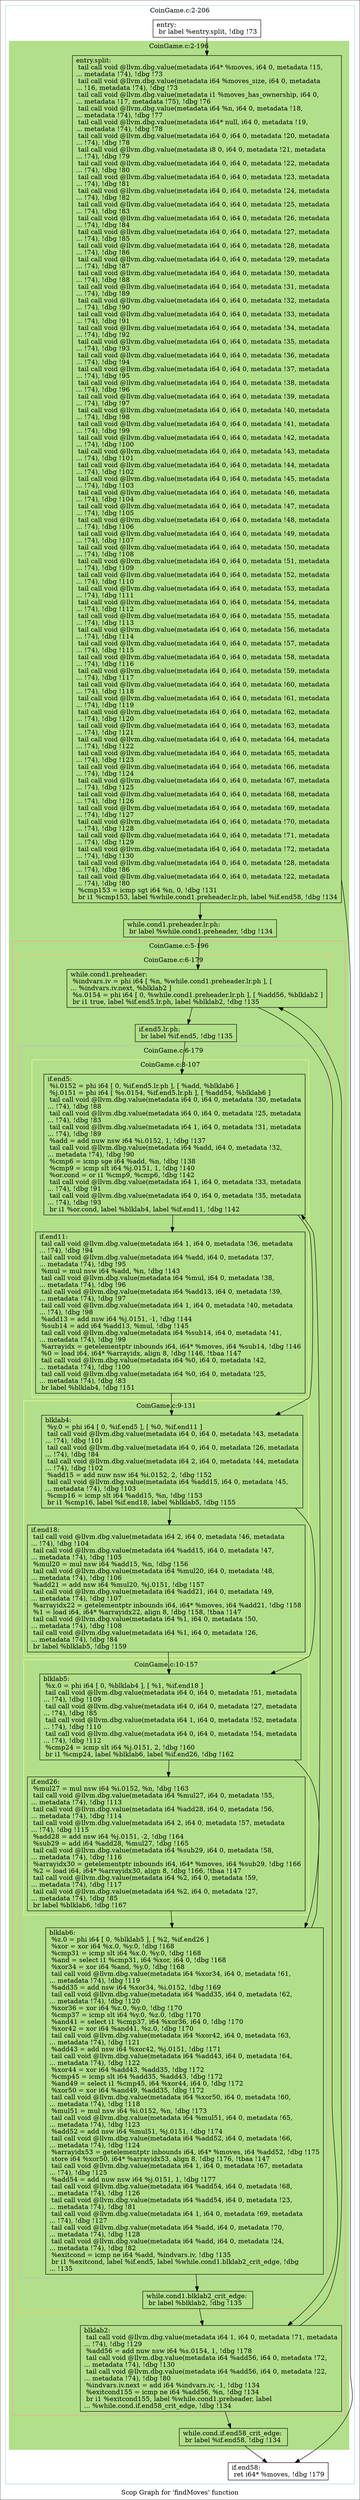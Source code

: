 digraph "Scop Graph for 'findMoves' function" {
	label="Scop Graph for 'findMoves' function";

	Node0x9a46870 [shape=record,label="{entry:\l  br label %entry.split, !dbg !73\l}"];
	Node0x9a46870 -> Node0x9a47090;
	Node0x9a47090 [shape=record,label="{entry.split:                                      \l  tail call void @llvm.dbg.value(metadata i64* %moves, i64 0, metadata !15,\l... metadata !74), !dbg !73\l  tail call void @llvm.dbg.value(metadata i64 %moves_size, i64 0, metadata\l... !16, metadata !74), !dbg !73\l  tail call void @llvm.dbg.value(metadata i1 %moves_has_ownership, i64 0,\l... metadata !17, metadata !75), !dbg !76\l  tail call void @llvm.dbg.value(metadata i64 %n, i64 0, metadata !18,\l... metadata !74), !dbg !77\l  tail call void @llvm.dbg.value(metadata i64* null, i64 0, metadata !19,\l... metadata !74), !dbg !78\l  tail call void @llvm.dbg.value(metadata i64 0, i64 0, metadata !20, metadata\l... !74), !dbg !78\l  tail call void @llvm.dbg.value(metadata i8 0, i64 0, metadata !21, metadata\l... !74), !dbg !79\l  tail call void @llvm.dbg.value(metadata i64 0, i64 0, metadata !22, metadata\l... !74), !dbg !80\l  tail call void @llvm.dbg.value(metadata i64 0, i64 0, metadata !23, metadata\l... !74), !dbg !81\l  tail call void @llvm.dbg.value(metadata i64 0, i64 0, metadata !24, metadata\l... !74), !dbg !82\l  tail call void @llvm.dbg.value(metadata i64 0, i64 0, metadata !25, metadata\l... !74), !dbg !83\l  tail call void @llvm.dbg.value(metadata i64 0, i64 0, metadata !26, metadata\l... !74), !dbg !84\l  tail call void @llvm.dbg.value(metadata i64 0, i64 0, metadata !27, metadata\l... !74), !dbg !85\l  tail call void @llvm.dbg.value(metadata i64 0, i64 0, metadata !28, metadata\l... !74), !dbg !86\l  tail call void @llvm.dbg.value(metadata i64 0, i64 0, metadata !29, metadata\l... !74), !dbg !87\l  tail call void @llvm.dbg.value(metadata i64 0, i64 0, metadata !30, metadata\l... !74), !dbg !88\l  tail call void @llvm.dbg.value(metadata i64 0, i64 0, metadata !31, metadata\l... !74), !dbg !89\l  tail call void @llvm.dbg.value(metadata i64 0, i64 0, metadata !32, metadata\l... !74), !dbg !90\l  tail call void @llvm.dbg.value(metadata i64 0, i64 0, metadata !33, metadata\l... !74), !dbg !91\l  tail call void @llvm.dbg.value(metadata i64 0, i64 0, metadata !34, metadata\l... !74), !dbg !92\l  tail call void @llvm.dbg.value(metadata i64 0, i64 0, metadata !35, metadata\l... !74), !dbg !93\l  tail call void @llvm.dbg.value(metadata i64 0, i64 0, metadata !36, metadata\l... !74), !dbg !94\l  tail call void @llvm.dbg.value(metadata i64 0, i64 0, metadata !37, metadata\l... !74), !dbg !95\l  tail call void @llvm.dbg.value(metadata i64 0, i64 0, metadata !38, metadata\l... !74), !dbg !96\l  tail call void @llvm.dbg.value(metadata i64 0, i64 0, metadata !39, metadata\l... !74), !dbg !97\l  tail call void @llvm.dbg.value(metadata i64 0, i64 0, metadata !40, metadata\l... !74), !dbg !98\l  tail call void @llvm.dbg.value(metadata i64 0, i64 0, metadata !41, metadata\l... !74), !dbg !99\l  tail call void @llvm.dbg.value(metadata i64 0, i64 0, metadata !42, metadata\l... !74), !dbg !100\l  tail call void @llvm.dbg.value(metadata i64 0, i64 0, metadata !43, metadata\l... !74), !dbg !101\l  tail call void @llvm.dbg.value(metadata i64 0, i64 0, metadata !44, metadata\l... !74), !dbg !102\l  tail call void @llvm.dbg.value(metadata i64 0, i64 0, metadata !45, metadata\l... !74), !dbg !103\l  tail call void @llvm.dbg.value(metadata i64 0, i64 0, metadata !46, metadata\l... !74), !dbg !104\l  tail call void @llvm.dbg.value(metadata i64 0, i64 0, metadata !47, metadata\l... !74), !dbg !105\l  tail call void @llvm.dbg.value(metadata i64 0, i64 0, metadata !48, metadata\l... !74), !dbg !106\l  tail call void @llvm.dbg.value(metadata i64 0, i64 0, metadata !49, metadata\l... !74), !dbg !107\l  tail call void @llvm.dbg.value(metadata i64 0, i64 0, metadata !50, metadata\l... !74), !dbg !108\l  tail call void @llvm.dbg.value(metadata i64 0, i64 0, metadata !51, metadata\l... !74), !dbg !109\l  tail call void @llvm.dbg.value(metadata i64 0, i64 0, metadata !52, metadata\l... !74), !dbg !110\l  tail call void @llvm.dbg.value(metadata i64 0, i64 0, metadata !53, metadata\l... !74), !dbg !111\l  tail call void @llvm.dbg.value(metadata i64 0, i64 0, metadata !54, metadata\l... !74), !dbg !112\l  tail call void @llvm.dbg.value(metadata i64 0, i64 0, metadata !55, metadata\l... !74), !dbg !113\l  tail call void @llvm.dbg.value(metadata i64 0, i64 0, metadata !56, metadata\l... !74), !dbg !114\l  tail call void @llvm.dbg.value(metadata i64 0, i64 0, metadata !57, metadata\l... !74), !dbg !115\l  tail call void @llvm.dbg.value(metadata i64 0, i64 0, metadata !58, metadata\l... !74), !dbg !116\l  tail call void @llvm.dbg.value(metadata i64 0, i64 0, metadata !59, metadata\l... !74), !dbg !117\l  tail call void @llvm.dbg.value(metadata i64 0, i64 0, metadata !60, metadata\l... !74), !dbg !118\l  tail call void @llvm.dbg.value(metadata i64 0, i64 0, metadata !61, metadata\l... !74), !dbg !119\l  tail call void @llvm.dbg.value(metadata i64 0, i64 0, metadata !62, metadata\l... !74), !dbg !120\l  tail call void @llvm.dbg.value(metadata i64 0, i64 0, metadata !63, metadata\l... !74), !dbg !121\l  tail call void @llvm.dbg.value(metadata i64 0, i64 0, metadata !64, metadata\l... !74), !dbg !122\l  tail call void @llvm.dbg.value(metadata i64 0, i64 0, metadata !65, metadata\l... !74), !dbg !123\l  tail call void @llvm.dbg.value(metadata i64 0, i64 0, metadata !66, metadata\l... !74), !dbg !124\l  tail call void @llvm.dbg.value(metadata i64 0, i64 0, metadata !67, metadata\l... !74), !dbg !125\l  tail call void @llvm.dbg.value(metadata i64 0, i64 0, metadata !68, metadata\l... !74), !dbg !126\l  tail call void @llvm.dbg.value(metadata i64 0, i64 0, metadata !69, metadata\l... !74), !dbg !127\l  tail call void @llvm.dbg.value(metadata i64 0, i64 0, metadata !70, metadata\l... !74), !dbg !128\l  tail call void @llvm.dbg.value(metadata i64 0, i64 0, metadata !71, metadata\l... !74), !dbg !129\l  tail call void @llvm.dbg.value(metadata i64 0, i64 0, metadata !72, metadata\l... !74), !dbg !130\l  tail call void @llvm.dbg.value(metadata i64 0, i64 0, metadata !28, metadata\l... !74), !dbg !86\l  tail call void @llvm.dbg.value(metadata i64 0, i64 0, metadata !22, metadata\l... !74), !dbg !80\l  %cmp153 = icmp sgt i64 %n, 0, !dbg !131\l  br i1 %cmp153, label %while.cond1.preheader.lr.ph, label %if.end58, !dbg !134\l}"];
	Node0x9a47090 -> Node0x9a91fe0;
	Node0x9a47090 -> Node0x9a41ac0;
	Node0x9a91fe0 [shape=record,label="{while.cond1.preheader.lr.ph:                      \l  br label %while.cond1.preheader, !dbg !134\l}"];
	Node0x9a91fe0 -> Node0x9a8ec70;
	Node0x9a8ec70 [shape=record,label="{while.cond1.preheader:                            \l  %indvars.iv = phi i64 [ %n, %while.cond1.preheader.lr.ph ], [\l... %indvars.iv.next, %blklab2 ]\l  %s.0154 = phi i64 [ 0, %while.cond1.preheader.lr.ph ], [ %add56, %blklab2 ]\l  br i1 true, label %if.end5.lr.ph, label %blklab2, !dbg !135\l}"];
	Node0x9a8ec70 -> Node0x9a52620;
	Node0x9a8ec70 -> Node0x9a41640;
	Node0x9a52620 [shape=record,label="{if.end5.lr.ph:                                    \l  br label %if.end5, !dbg !135\l}"];
	Node0x9a52620 -> Node0x9a593c0;
	Node0x9a593c0 [shape=record,label="{if.end5:                                          \l  %i.0152 = phi i64 [ 0, %if.end5.lr.ph ], [ %add, %blklab6 ]\l  %j.0151 = phi i64 [ %s.0154, %if.end5.lr.ph ], [ %add54, %blklab6 ]\l  tail call void @llvm.dbg.value(metadata i64 0, i64 0, metadata !30, metadata\l... !74), !dbg !88\l  tail call void @llvm.dbg.value(metadata i64 0, i64 0, metadata !25, metadata\l... !74), !dbg !83\l  tail call void @llvm.dbg.value(metadata i64 1, i64 0, metadata !31, metadata\l... !74), !dbg !89\l  %add = add nuw nsw i64 %i.0152, 1, !dbg !137\l  tail call void @llvm.dbg.value(metadata i64 %add, i64 0, metadata !32,\l... metadata !74), !dbg !90\l  %cmp6 = icmp sge i64 %add, %n, !dbg !138\l  %cmp9 = icmp slt i64 %j.0151, 1, !dbg !140\l  %or.cond = or i1 %cmp9, %cmp6, !dbg !142\l  tail call void @llvm.dbg.value(metadata i64 1, i64 0, metadata !33, metadata\l... !74), !dbg !91\l  tail call void @llvm.dbg.value(metadata i64 0, i64 0, metadata !35, metadata\l... !74), !dbg !93\l  br i1 %or.cond, label %blklab4, label %if.end11, !dbg !142\l}"];
	Node0x9a593c0 -> Node0x9a28b70;
	Node0x9a593c0 -> Node0x9a8fdd0;
	Node0x9a28b70 [shape=record,label="{blklab4:                                          \l  %y.0 = phi i64 [ 0, %if.end5 ], [ %0, %if.end11 ]\l  tail call void @llvm.dbg.value(metadata i64 0, i64 0, metadata !43, metadata\l... !74), !dbg !101\l  tail call void @llvm.dbg.value(metadata i64 0, i64 0, metadata !26, metadata\l... !74), !dbg !84\l  tail call void @llvm.dbg.value(metadata i64 2, i64 0, metadata !44, metadata\l... !74), !dbg !102\l  %add15 = add nuw nsw i64 %i.0152, 2, !dbg !152\l  tail call void @llvm.dbg.value(metadata i64 %add15, i64 0, metadata !45,\l... metadata !74), !dbg !103\l  %cmp16 = icmp slt i64 %add15, %n, !dbg !153\l  br i1 %cmp16, label %if.end18, label %blklab5, !dbg !155\l}"];
	Node0x9a28b70 -> Node0x9a4a1e0;
	Node0x9a28b70 -> Node0x9a90030;
	Node0x9a4a1e0 [shape=record,label="{if.end18:                                         \l  tail call void @llvm.dbg.value(metadata i64 2, i64 0, metadata !46, metadata\l... !74), !dbg !104\l  tail call void @llvm.dbg.value(metadata i64 %add15, i64 0, metadata !47,\l... metadata !74), !dbg !105\l  %mul20 = mul nsw i64 %add15, %n, !dbg !156\l  tail call void @llvm.dbg.value(metadata i64 %mul20, i64 0, metadata !48,\l... metadata !74), !dbg !106\l  %add21 = add nsw i64 %mul20, %j.0151, !dbg !157\l  tail call void @llvm.dbg.value(metadata i64 %add21, i64 0, metadata !49,\l... metadata !74), !dbg !107\l  %arrayidx22 = getelementptr inbounds i64, i64* %moves, i64 %add21, !dbg !158\l  %1 = load i64, i64* %arrayidx22, align 8, !dbg !158, !tbaa !147\l  tail call void @llvm.dbg.value(metadata i64 %1, i64 0, metadata !50,\l... metadata !74), !dbg !108\l  tail call void @llvm.dbg.value(metadata i64 %1, i64 0, metadata !26,\l... metadata !74), !dbg !84\l  br label %blklab5, !dbg !159\l}"];
	Node0x9a4a1e0 -> Node0x9a90030;
	Node0x9a90030 [shape=record,label="{blklab5:                                          \l  %x.0 = phi i64 [ 0, %blklab4 ], [ %1, %if.end18 ]\l  tail call void @llvm.dbg.value(metadata i64 0, i64 0, metadata !51, metadata\l... !74), !dbg !109\l  tail call void @llvm.dbg.value(metadata i64 0, i64 0, metadata !27, metadata\l... !74), !dbg !85\l  tail call void @llvm.dbg.value(metadata i64 1, i64 0, metadata !52, metadata\l... !74), !dbg !110\l  tail call void @llvm.dbg.value(metadata i64 0, i64 0, metadata !54, metadata\l... !74), !dbg !112\l  %cmp24 = icmp slt i64 %j.0151, 2, !dbg !160\l  br i1 %cmp24, label %blklab6, label %if.end26, !dbg !162\l}"];
	Node0x9a90030 -> Node0x9a8f450;
	Node0x9a90030 -> Node0x9a90e70;
	Node0x9a8f450 [shape=record,label="{blklab6:                                          \l  %z.0 = phi i64 [ 0, %blklab5 ], [ %2, %if.end26 ]\l  %xor = xor i64 %x.0, %y.0, !dbg !168\l  %cmp31 = icmp slt i64 %x.0, %y.0, !dbg !168\l  %and = select i1 %cmp31, i64 %xor, i64 0, !dbg !168\l  %xor34 = xor i64 %and, %y.0, !dbg !168\l  tail call void @llvm.dbg.value(metadata i64 %xor34, i64 0, metadata !61,\l... metadata !74), !dbg !119\l  %add35 = add nsw i64 %xor34, %i.0152, !dbg !169\l  tail call void @llvm.dbg.value(metadata i64 %add35, i64 0, metadata !62,\l... metadata !74), !dbg !120\l  %xor36 = xor i64 %z.0, %y.0, !dbg !170\l  %cmp37 = icmp slt i64 %y.0, %z.0, !dbg !170\l  %and41 = select i1 %cmp37, i64 %xor36, i64 0, !dbg !170\l  %xor42 = xor i64 %and41, %z.0, !dbg !170\l  tail call void @llvm.dbg.value(metadata i64 %xor42, i64 0, metadata !63,\l... metadata !74), !dbg !121\l  %add43 = add nsw i64 %xor42, %j.0151, !dbg !171\l  tail call void @llvm.dbg.value(metadata i64 %add43, i64 0, metadata !64,\l... metadata !74), !dbg !122\l  %xor44 = xor i64 %add43, %add35, !dbg !172\l  %cmp45 = icmp slt i64 %add35, %add43, !dbg !172\l  %and49 = select i1 %cmp45, i64 %xor44, i64 0, !dbg !172\l  %xor50 = xor i64 %and49, %add35, !dbg !172\l  tail call void @llvm.dbg.value(metadata i64 %xor50, i64 0, metadata !60,\l... metadata !74), !dbg !118\l  %mul51 = mul nsw i64 %i.0152, %n, !dbg !173\l  tail call void @llvm.dbg.value(metadata i64 %mul51, i64 0, metadata !65,\l... metadata !74), !dbg !123\l  %add52 = add nsw i64 %mul51, %j.0151, !dbg !174\l  tail call void @llvm.dbg.value(metadata i64 %add52, i64 0, metadata !66,\l... metadata !74), !dbg !124\l  %arrayidx53 = getelementptr inbounds i64, i64* %moves, i64 %add52, !dbg !175\l  store i64 %xor50, i64* %arrayidx53, align 8, !dbg !176, !tbaa !147\l  tail call void @llvm.dbg.value(metadata i64 1, i64 0, metadata !67, metadata\l... !74), !dbg !125\l  %add54 = add nuw nsw i64 %j.0151, 1, !dbg !177\l  tail call void @llvm.dbg.value(metadata i64 %add54, i64 0, metadata !68,\l... metadata !74), !dbg !126\l  tail call void @llvm.dbg.value(metadata i64 %add54, i64 0, metadata !23,\l... metadata !74), !dbg !81\l  tail call void @llvm.dbg.value(metadata i64 1, i64 0, metadata !69, metadata\l... !74), !dbg !127\l  tail call void @llvm.dbg.value(metadata i64 %add, i64 0, metadata !70,\l... metadata !74), !dbg !128\l  tail call void @llvm.dbg.value(metadata i64 %add, i64 0, metadata !24,\l... metadata !74), !dbg !82\l  %exitcond = icmp ne i64 %add, %indvars.iv, !dbg !135\l  br i1 %exitcond, label %if.end5, label %while.cond1.blklab2_crit_edge, !dbg\l... !135\l}"];
	Node0x9a8f450 -> Node0x9a593c0[constraint=false];
	Node0x9a8f450 -> Node0x991fdf0;
	Node0x991fdf0 [shape=record,label="{while.cond1.blklab2_crit_edge:                    \l  br label %blklab2, !dbg !135\l}"];
	Node0x991fdf0 -> Node0x9a41640;
	Node0x9a41640 [shape=record,label="{blklab2:                                          \l  tail call void @llvm.dbg.value(metadata i64 1, i64 0, metadata !71, metadata\l... !74), !dbg !129\l  %add56 = add nuw nsw i64 %s.0154, 1, !dbg !178\l  tail call void @llvm.dbg.value(metadata i64 %add56, i64 0, metadata !72,\l... metadata !74), !dbg !130\l  tail call void @llvm.dbg.value(metadata i64 %add56, i64 0, metadata !22,\l... metadata !74), !dbg !80\l  %indvars.iv.next = add i64 %indvars.iv, -1, !dbg !134\l  %exitcond155 = icmp ne i64 %add56, %n, !dbg !134\l  br i1 %exitcond155, label %while.cond1.preheader, label\l... %while.cond.if.end58_crit_edge, !dbg !134\l}"];
	Node0x9a41640 -> Node0x9a8ec70[constraint=false];
	Node0x9a41640 -> Node0x9a92da0;
	Node0x9a92da0 [shape=record,label="{while.cond.if.end58_crit_edge:                    \l  br label %if.end58, !dbg !134\l}"];
	Node0x9a92da0 -> Node0x9a41ac0;
	Node0x9a41ac0 [shape=record,label="{if.end58:                                         \l  ret i64* %moves, !dbg !179\l}"];
	Node0x9a90e70 [shape=record,label="{if.end26:                                         \l  %mul27 = mul nsw i64 %i.0152, %n, !dbg !163\l  tail call void @llvm.dbg.value(metadata i64 %mul27, i64 0, metadata !55,\l... metadata !74), !dbg !113\l  tail call void @llvm.dbg.value(metadata i64 %add28, i64 0, metadata !56,\l... metadata !74), !dbg !114\l  tail call void @llvm.dbg.value(metadata i64 2, i64 0, metadata !57, metadata\l... !74), !dbg !115\l  %add28 = add nsw i64 %j.0151, -2, !dbg !164\l  %sub29 = add i64 %add28, %mul27, !dbg !165\l  tail call void @llvm.dbg.value(metadata i64 %sub29, i64 0, metadata !58,\l... metadata !74), !dbg !116\l  %arrayidx30 = getelementptr inbounds i64, i64* %moves, i64 %sub29, !dbg !166\l  %2 = load i64, i64* %arrayidx30, align 8, !dbg !166, !tbaa !147\l  tail call void @llvm.dbg.value(metadata i64 %2, i64 0, metadata !59,\l... metadata !74), !dbg !117\l  tail call void @llvm.dbg.value(metadata i64 %2, i64 0, metadata !27,\l... metadata !74), !dbg !85\l  br label %blklab6, !dbg !167\l}"];
	Node0x9a90e70 -> Node0x9a8f450;
	Node0x9a8fdd0 [shape=record,label="{if.end11:                                         \l  tail call void @llvm.dbg.value(metadata i64 1, i64 0, metadata !36, metadata\l... !74), !dbg !94\l  tail call void @llvm.dbg.value(metadata i64 %add, i64 0, metadata !37,\l... metadata !74), !dbg !95\l  %mul = mul nsw i64 %add, %n, !dbg !143\l  tail call void @llvm.dbg.value(metadata i64 %mul, i64 0, metadata !38,\l... metadata !74), !dbg !96\l  tail call void @llvm.dbg.value(metadata i64 %add13, i64 0, metadata !39,\l... metadata !74), !dbg !97\l  tail call void @llvm.dbg.value(metadata i64 1, i64 0, metadata !40, metadata\l... !74), !dbg !98\l  %add13 = add nsw i64 %j.0151, -1, !dbg !144\l  %sub14 = add i64 %add13, %mul, !dbg !145\l  tail call void @llvm.dbg.value(metadata i64 %sub14, i64 0, metadata !41,\l... metadata !74), !dbg !99\l  %arrayidx = getelementptr inbounds i64, i64* %moves, i64 %sub14, !dbg !146\l  %0 = load i64, i64* %arrayidx, align 8, !dbg !146, !tbaa !147\l  tail call void @llvm.dbg.value(metadata i64 %0, i64 0, metadata !42,\l... metadata !74), !dbg !100\l  tail call void @llvm.dbg.value(metadata i64 %0, i64 0, metadata !25,\l... metadata !74), !dbg !83\l  br label %blklab4, !dbg !151\l}"];
	Node0x9a8fdd0 -> Node0x9a28b70;
	colorscheme = "paired12"
        subgraph cluster_0x9a69a20 {
          label = "CoinGame.c:2-206
";
          style = solid;
          color = 1
          subgraph cluster_0x9a6bf00 {
            label = "CoinGame.c:2-196
";
            style = filled;
            color = 3            subgraph cluster_0x9a6c3b0 {
              label = "CoinGame.c:5-196
";
              style = solid;
              color = 5
              subgraph cluster_0x9a6c860 {
                label = "CoinGame.c:6-179
";
                style = solid;
                color = 7
                subgraph cluster_0x9a4f0f0 {
                  label = "CoinGame.c:6-179
";
                  style = solid;
                  color = 9
                  subgraph cluster_0x9a51380 {
                    label = "CoinGame.c:8-107
";
                    style = solid;
                    color = 11
                    Node0x9a593c0;
                    Node0x9a8fdd0;
                  }
                  subgraph cluster_0x9a48370 {
                    label = "CoinGame.c:9-131
";
                    style = solid;
                    color = 11
                    Node0x9a28b70;
                    Node0x9a4a1e0;
                  }
                  subgraph cluster_0x9a45800 {
                    label = "CoinGame.c:10-157
";
                    style = solid;
                    color = 11
                    Node0x9a90030;
                    Node0x9a90e70;
                  }
                  Node0x9a8f450;
                }
                Node0x9a8ec70;
                Node0x9a52620;
                Node0x991fdf0;
              }
              Node0x9a41640;
            }
            Node0x9a47090;
            Node0x9a91fe0;
            Node0x9a92da0;
          }
          Node0x9a46870;
          Node0x9a41ac0;
        }
}
